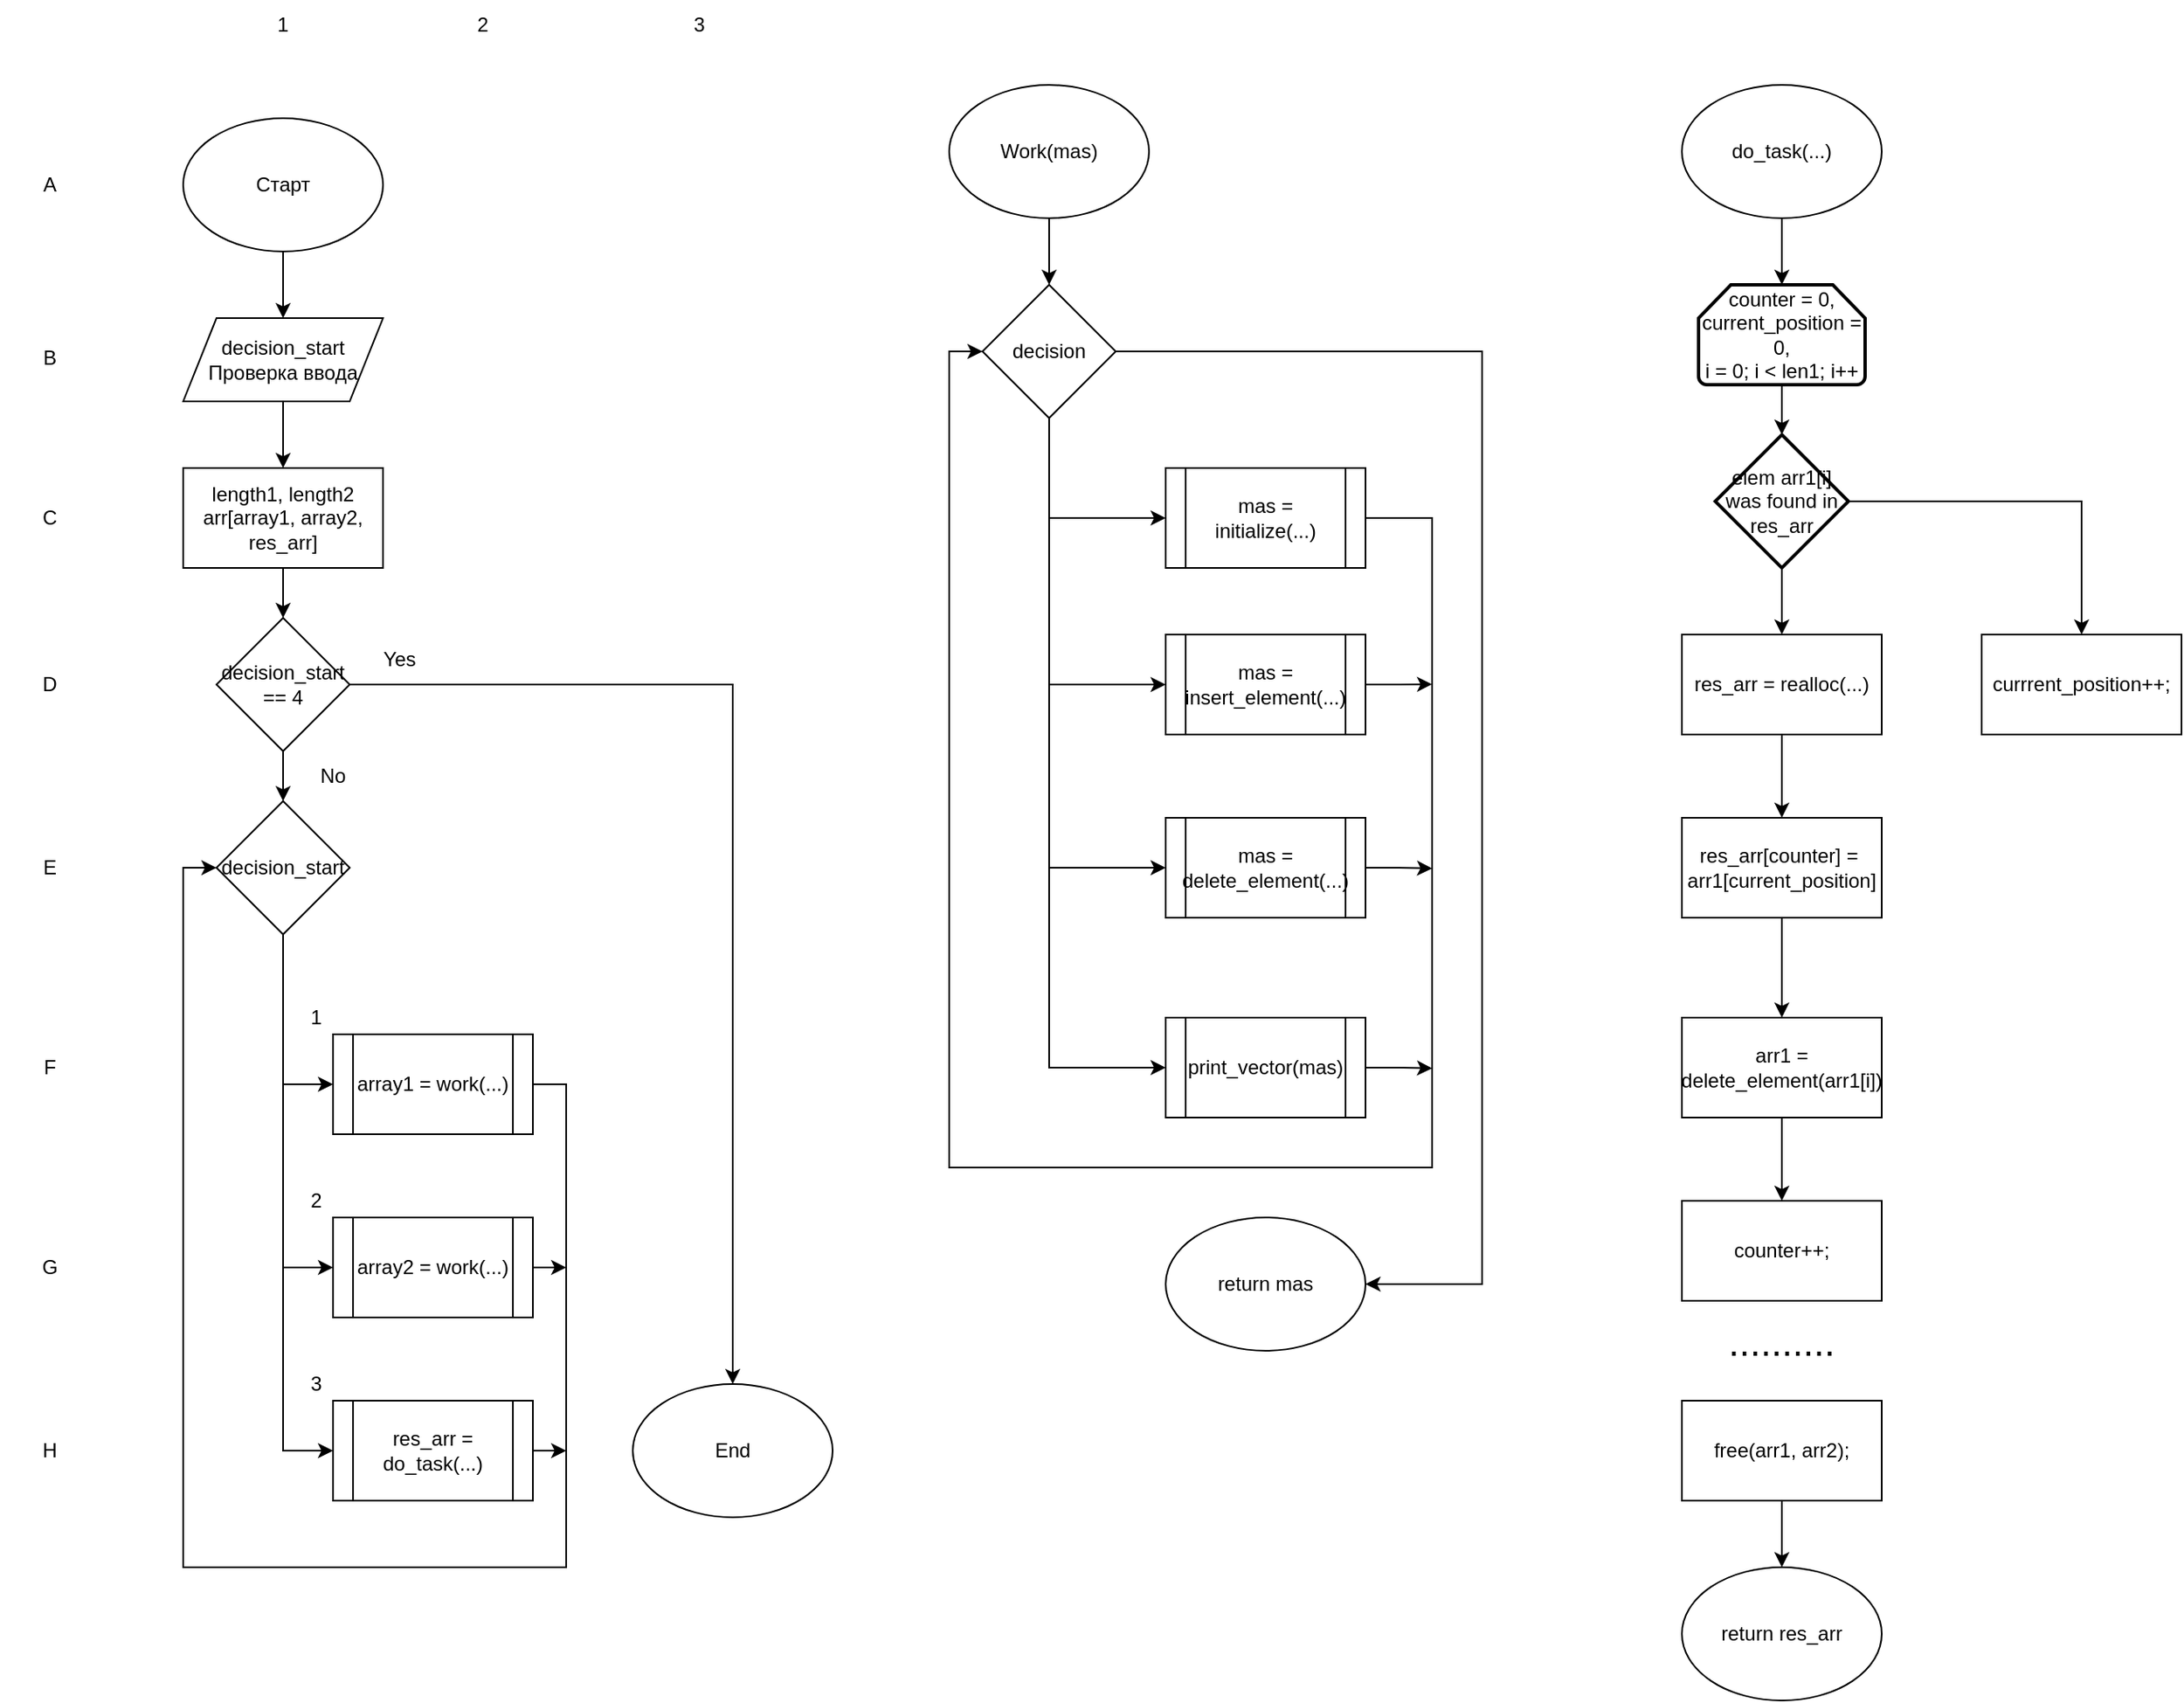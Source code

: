 <mxfile version="20.6.0" type="github">
  <diagram id="C5RBs43oDa-KdzZeNtuy" name="Page-1">
    <mxGraphModel dx="1426" dy="1829" grid="1" gridSize="10" guides="1" tooltips="1" connect="1" arrows="1" fold="1" page="1" pageScale="1" pageWidth="827" pageHeight="1169" math="0" shadow="0">
      <root>
        <mxCell id="WIyWlLk6GJQsqaUBKTNV-0" />
        <mxCell id="WIyWlLk6GJQsqaUBKTNV-1" parent="WIyWlLk6GJQsqaUBKTNV-0" />
        <mxCell id="dUaMAZoC3RtBpwjw6t-I-2" value="" style="edgeStyle=orthogonalEdgeStyle;rounded=0;orthogonalLoop=1;jettySize=auto;html=1;" parent="WIyWlLk6GJQsqaUBKTNV-1" source="dUaMAZoC3RtBpwjw6t-I-0" target="dUaMAZoC3RtBpwjw6t-I-1" edge="1">
          <mxGeometry relative="1" as="geometry" />
        </mxCell>
        <mxCell id="dUaMAZoC3RtBpwjw6t-I-0" value="Старт" style="ellipse;whiteSpace=wrap;html=1;" parent="WIyWlLk6GJQsqaUBKTNV-1" vertex="1">
          <mxGeometry x="30" y="30" width="120" height="80" as="geometry" />
        </mxCell>
        <mxCell id="dUaMAZoC3RtBpwjw6t-I-8" value="" style="edgeStyle=orthogonalEdgeStyle;rounded=0;orthogonalLoop=1;jettySize=auto;html=1;" parent="WIyWlLk6GJQsqaUBKTNV-1" source="dUaMAZoC3RtBpwjw6t-I-1" target="dUaMAZoC3RtBpwjw6t-I-7" edge="1">
          <mxGeometry relative="1" as="geometry" />
        </mxCell>
        <mxCell id="dUaMAZoC3RtBpwjw6t-I-1" value="decision_start&lt;br&gt;Проверка ввода" style="shape=parallelogram;perimeter=parallelogramPerimeter;whiteSpace=wrap;html=1;fixedSize=1;" parent="WIyWlLk6GJQsqaUBKTNV-1" vertex="1">
          <mxGeometry x="30" y="150" width="120" height="50" as="geometry" />
        </mxCell>
        <mxCell id="CnoShTyZxEkPXOH1vbHl-3" style="edgeStyle=orthogonalEdgeStyle;rounded=0;orthogonalLoop=1;jettySize=auto;html=1;exitX=0.5;exitY=1;exitDx=0;exitDy=0;entryX=0;entryY=0.5;entryDx=0;entryDy=0;" edge="1" parent="WIyWlLk6GJQsqaUBKTNV-1" source="dUaMAZoC3RtBpwjw6t-I-3" target="CnoShTyZxEkPXOH1vbHl-0">
          <mxGeometry relative="1" as="geometry" />
        </mxCell>
        <mxCell id="CnoShTyZxEkPXOH1vbHl-4" style="edgeStyle=orthogonalEdgeStyle;rounded=0;orthogonalLoop=1;jettySize=auto;html=1;exitX=0.5;exitY=1;exitDx=0;exitDy=0;entryX=0;entryY=0.5;entryDx=0;entryDy=0;" edge="1" parent="WIyWlLk6GJQsqaUBKTNV-1" source="dUaMAZoC3RtBpwjw6t-I-3" target="CnoShTyZxEkPXOH1vbHl-1">
          <mxGeometry relative="1" as="geometry" />
        </mxCell>
        <mxCell id="CnoShTyZxEkPXOH1vbHl-5" style="edgeStyle=orthogonalEdgeStyle;rounded=0;orthogonalLoop=1;jettySize=auto;html=1;exitX=0.5;exitY=1;exitDx=0;exitDy=0;entryX=0;entryY=0.5;entryDx=0;entryDy=0;" edge="1" parent="WIyWlLk6GJQsqaUBKTNV-1" source="dUaMAZoC3RtBpwjw6t-I-3" target="CnoShTyZxEkPXOH1vbHl-2">
          <mxGeometry relative="1" as="geometry" />
        </mxCell>
        <mxCell id="dUaMAZoC3RtBpwjw6t-I-3" value="decision_start" style="rhombus;whiteSpace=wrap;html=1;" parent="WIyWlLk6GJQsqaUBKTNV-1" vertex="1">
          <mxGeometry x="50" y="440" width="80" height="80" as="geometry" />
        </mxCell>
        <mxCell id="dUaMAZoC3RtBpwjw6t-I-32" value="" style="edgeStyle=orthogonalEdgeStyle;rounded=0;orthogonalLoop=1;jettySize=auto;html=1;" parent="WIyWlLk6GJQsqaUBKTNV-1" source="dUaMAZoC3RtBpwjw6t-I-7" target="dUaMAZoC3RtBpwjw6t-I-13" edge="1">
          <mxGeometry relative="1" as="geometry" />
        </mxCell>
        <mxCell id="dUaMAZoC3RtBpwjw6t-I-7" value="length1, length2&lt;br&gt;arr[array1, array2, res_arr]" style="rounded=0;whiteSpace=wrap;html=1;" parent="WIyWlLk6GJQsqaUBKTNV-1" vertex="1">
          <mxGeometry x="30" y="240" width="120" height="60" as="geometry" />
        </mxCell>
        <mxCell id="dUaMAZoC3RtBpwjw6t-I-28" style="edgeStyle=orthogonalEdgeStyle;rounded=0;orthogonalLoop=1;jettySize=auto;html=1;exitX=1;exitY=0.5;exitDx=0;exitDy=0;" parent="WIyWlLk6GJQsqaUBKTNV-1" source="dUaMAZoC3RtBpwjw6t-I-13" target="dUaMAZoC3RtBpwjw6t-I-23" edge="1">
          <mxGeometry relative="1" as="geometry" />
        </mxCell>
        <mxCell id="dUaMAZoC3RtBpwjw6t-I-33" value="" style="edgeStyle=orthogonalEdgeStyle;rounded=0;orthogonalLoop=1;jettySize=auto;html=1;" parent="WIyWlLk6GJQsqaUBKTNV-1" source="dUaMAZoC3RtBpwjw6t-I-13" target="dUaMAZoC3RtBpwjw6t-I-3" edge="1">
          <mxGeometry relative="1" as="geometry" />
        </mxCell>
        <mxCell id="dUaMAZoC3RtBpwjw6t-I-13" value="decision_start == 4" style="rhombus;whiteSpace=wrap;html=1;" parent="WIyWlLk6GJQsqaUBKTNV-1" vertex="1">
          <mxGeometry x="50" y="330" width="80" height="80" as="geometry" />
        </mxCell>
        <mxCell id="dUaMAZoC3RtBpwjw6t-I-23" value="End" style="ellipse;whiteSpace=wrap;html=1;" parent="WIyWlLk6GJQsqaUBKTNV-1" vertex="1">
          <mxGeometry x="300" y="790" width="120" height="80" as="geometry" />
        </mxCell>
        <mxCell id="oWPAb_pkZkKSnJByGjuv-6" value="" style="edgeStyle=orthogonalEdgeStyle;rounded=0;orthogonalLoop=1;jettySize=auto;html=1;" parent="WIyWlLk6GJQsqaUBKTNV-1" source="oWPAb_pkZkKSnJByGjuv-0" edge="1">
          <mxGeometry relative="1" as="geometry">
            <mxPoint x="550" y="130" as="targetPoint" />
          </mxGeometry>
        </mxCell>
        <mxCell id="oWPAb_pkZkKSnJByGjuv-0" value="Work(mas)" style="ellipse;whiteSpace=wrap;html=1;" parent="WIyWlLk6GJQsqaUBKTNV-1" vertex="1">
          <mxGeometry x="490" y="10" width="120" height="80" as="geometry" />
        </mxCell>
        <mxCell id="CnoShTyZxEkPXOH1vbHl-29" style="edgeStyle=orthogonalEdgeStyle;rounded=0;orthogonalLoop=1;jettySize=auto;html=1;exitX=0.5;exitY=1;exitDx=0;exitDy=0;entryX=0;entryY=0.5;entryDx=0;entryDy=0;" edge="1" parent="WIyWlLk6GJQsqaUBKTNV-1" source="oWPAb_pkZkKSnJByGjuv-1" target="CnoShTyZxEkPXOH1vbHl-25">
          <mxGeometry relative="1" as="geometry" />
        </mxCell>
        <mxCell id="CnoShTyZxEkPXOH1vbHl-30" style="edgeStyle=orthogonalEdgeStyle;rounded=0;orthogonalLoop=1;jettySize=auto;html=1;exitX=0.5;exitY=1;exitDx=0;exitDy=0;entryX=0;entryY=0.5;entryDx=0;entryDy=0;" edge="1" parent="WIyWlLk6GJQsqaUBKTNV-1" source="oWPAb_pkZkKSnJByGjuv-1" target="CnoShTyZxEkPXOH1vbHl-26">
          <mxGeometry relative="1" as="geometry" />
        </mxCell>
        <mxCell id="CnoShTyZxEkPXOH1vbHl-31" style="edgeStyle=orthogonalEdgeStyle;rounded=0;orthogonalLoop=1;jettySize=auto;html=1;exitX=0.5;exitY=1;exitDx=0;exitDy=0;entryX=0;entryY=0.5;entryDx=0;entryDy=0;" edge="1" parent="WIyWlLk6GJQsqaUBKTNV-1" source="oWPAb_pkZkKSnJByGjuv-1" target="CnoShTyZxEkPXOH1vbHl-27">
          <mxGeometry relative="1" as="geometry" />
        </mxCell>
        <mxCell id="CnoShTyZxEkPXOH1vbHl-32" style="edgeStyle=orthogonalEdgeStyle;rounded=0;orthogonalLoop=1;jettySize=auto;html=1;exitX=0.5;exitY=1;exitDx=0;exitDy=0;entryX=0;entryY=0.5;entryDx=0;entryDy=0;" edge="1" parent="WIyWlLk6GJQsqaUBKTNV-1" source="oWPAb_pkZkKSnJByGjuv-1" target="CnoShTyZxEkPXOH1vbHl-28">
          <mxGeometry relative="1" as="geometry" />
        </mxCell>
        <mxCell id="CnoShTyZxEkPXOH1vbHl-37" style="edgeStyle=orthogonalEdgeStyle;rounded=0;orthogonalLoop=1;jettySize=auto;html=1;exitX=1;exitY=0.5;exitDx=0;exitDy=0;" edge="1" parent="WIyWlLk6GJQsqaUBKTNV-1" source="oWPAb_pkZkKSnJByGjuv-1">
          <mxGeometry relative="1" as="geometry">
            <mxPoint x="740" y="730" as="targetPoint" />
            <Array as="points">
              <mxPoint x="810" y="170" />
              <mxPoint x="810" y="730" />
            </Array>
          </mxGeometry>
        </mxCell>
        <mxCell id="oWPAb_pkZkKSnJByGjuv-1" value="decision" style="rhombus;whiteSpace=wrap;html=1;" parent="WIyWlLk6GJQsqaUBKTNV-1" vertex="1">
          <mxGeometry x="510" y="130" width="80" height="80" as="geometry" />
        </mxCell>
        <mxCell id="oWPAb_pkZkKSnJByGjuv-12" value="return mas" style="ellipse;whiteSpace=wrap;html=1;" parent="WIyWlLk6GJQsqaUBKTNV-1" vertex="1">
          <mxGeometry x="620" y="690" width="120" height="80" as="geometry" />
        </mxCell>
        <mxCell id="oWPAb_pkZkKSnJByGjuv-42" value="" style="edgeStyle=orthogonalEdgeStyle;rounded=0;orthogonalLoop=1;jettySize=auto;html=1;" parent="WIyWlLk6GJQsqaUBKTNV-1" source="oWPAb_pkZkKSnJByGjuv-14" target="oWPAb_pkZkKSnJByGjuv-17" edge="1">
          <mxGeometry relative="1" as="geometry" />
        </mxCell>
        <mxCell id="oWPAb_pkZkKSnJByGjuv-14" value="do_task(...)" style="ellipse;whiteSpace=wrap;html=1;" parent="WIyWlLk6GJQsqaUBKTNV-1" vertex="1">
          <mxGeometry x="930" y="10" width="120" height="80" as="geometry" />
        </mxCell>
        <mxCell id="oWPAb_pkZkKSnJByGjuv-19" value="" style="edgeStyle=orthogonalEdgeStyle;rounded=0;orthogonalLoop=1;jettySize=auto;html=1;" parent="WIyWlLk6GJQsqaUBKTNV-1" source="oWPAb_pkZkKSnJByGjuv-17" target="oWPAb_pkZkKSnJByGjuv-18" edge="1">
          <mxGeometry relative="1" as="geometry" />
        </mxCell>
        <mxCell id="oWPAb_pkZkKSnJByGjuv-17" value="counter = 0,&lt;br&gt;current_position = 0,&lt;br&gt;i = 0; i &amp;lt; len1; i++" style="strokeWidth=2;html=1;shape=mxgraph.flowchart.loop_limit;whiteSpace=wrap;" parent="WIyWlLk6GJQsqaUBKTNV-1" vertex="1">
          <mxGeometry x="940" y="130" width="100" height="60" as="geometry" />
        </mxCell>
        <mxCell id="oWPAb_pkZkKSnJByGjuv-43" value="" style="edgeStyle=orthogonalEdgeStyle;rounded=0;orthogonalLoop=1;jettySize=auto;html=1;" parent="WIyWlLk6GJQsqaUBKTNV-1" source="oWPAb_pkZkKSnJByGjuv-18" target="oWPAb_pkZkKSnJByGjuv-20" edge="1">
          <mxGeometry relative="1" as="geometry" />
        </mxCell>
        <mxCell id="oWPAb_pkZkKSnJByGjuv-44" style="edgeStyle=orthogonalEdgeStyle;rounded=0;orthogonalLoop=1;jettySize=auto;html=1;exitX=1;exitY=0.5;exitDx=0;exitDy=0;entryX=0.5;entryY=0;entryDx=0;entryDy=0;" parent="WIyWlLk6GJQsqaUBKTNV-1" source="oWPAb_pkZkKSnJByGjuv-18" target="oWPAb_pkZkKSnJByGjuv-25" edge="1">
          <mxGeometry relative="1" as="geometry" />
        </mxCell>
        <mxCell id="oWPAb_pkZkKSnJByGjuv-18" value="elem arr1[i]&lt;br&gt;was found in&lt;br&gt;res_arr" style="rhombus;whiteSpace=wrap;html=1;strokeWidth=2;" parent="WIyWlLk6GJQsqaUBKTNV-1" vertex="1">
          <mxGeometry x="950" y="220" width="80" height="80" as="geometry" />
        </mxCell>
        <mxCell id="oWPAb_pkZkKSnJByGjuv-45" value="" style="edgeStyle=orthogonalEdgeStyle;rounded=0;orthogonalLoop=1;jettySize=auto;html=1;" parent="WIyWlLk6GJQsqaUBKTNV-1" source="oWPAb_pkZkKSnJByGjuv-20" target="oWPAb_pkZkKSnJByGjuv-21" edge="1">
          <mxGeometry relative="1" as="geometry" />
        </mxCell>
        <mxCell id="oWPAb_pkZkKSnJByGjuv-20" value="res_arr = realloc(...)" style="rounded=0;whiteSpace=wrap;html=1;" parent="WIyWlLk6GJQsqaUBKTNV-1" vertex="1">
          <mxGeometry x="930" y="340" width="120" height="60" as="geometry" />
        </mxCell>
        <mxCell id="oWPAb_pkZkKSnJByGjuv-46" value="" style="edgeStyle=orthogonalEdgeStyle;rounded=0;orthogonalLoop=1;jettySize=auto;html=1;" parent="WIyWlLk6GJQsqaUBKTNV-1" source="oWPAb_pkZkKSnJByGjuv-21" target="oWPAb_pkZkKSnJByGjuv-22" edge="1">
          <mxGeometry relative="1" as="geometry" />
        </mxCell>
        <mxCell id="oWPAb_pkZkKSnJByGjuv-21" value="res_arr[counter] =&amp;nbsp;&lt;br&gt;arr1[current_position]" style="rounded=0;whiteSpace=wrap;html=1;" parent="WIyWlLk6GJQsqaUBKTNV-1" vertex="1">
          <mxGeometry x="930" y="450" width="120" height="60" as="geometry" />
        </mxCell>
        <mxCell id="oWPAb_pkZkKSnJByGjuv-24" value="" style="edgeStyle=orthogonalEdgeStyle;rounded=0;orthogonalLoop=1;jettySize=auto;html=1;" parent="WIyWlLk6GJQsqaUBKTNV-1" source="oWPAb_pkZkKSnJByGjuv-22" target="oWPAb_pkZkKSnJByGjuv-23" edge="1">
          <mxGeometry relative="1" as="geometry" />
        </mxCell>
        <mxCell id="oWPAb_pkZkKSnJByGjuv-22" value="arr1 = delete_element(arr1[i])" style="rounded=0;whiteSpace=wrap;html=1;" parent="WIyWlLk6GJQsqaUBKTNV-1" vertex="1">
          <mxGeometry x="930" y="570" width="120" height="60" as="geometry" />
        </mxCell>
        <mxCell id="oWPAb_pkZkKSnJByGjuv-23" value="counter++;" style="whiteSpace=wrap;html=1;rounded=0;" parent="WIyWlLk6GJQsqaUBKTNV-1" vertex="1">
          <mxGeometry x="930" y="680" width="120" height="60" as="geometry" />
        </mxCell>
        <mxCell id="oWPAb_pkZkKSnJByGjuv-25" value="currrent_position++;" style="rounded=0;whiteSpace=wrap;html=1;" parent="WIyWlLk6GJQsqaUBKTNV-1" vertex="1">
          <mxGeometry x="1110" y="340" width="120" height="60" as="geometry" />
        </mxCell>
        <mxCell id="oWPAb_pkZkKSnJByGjuv-47" value="" style="edgeStyle=orthogonalEdgeStyle;rounded=0;orthogonalLoop=1;jettySize=auto;html=1;" parent="WIyWlLk6GJQsqaUBKTNV-1" source="oWPAb_pkZkKSnJByGjuv-26" target="oWPAb_pkZkKSnJByGjuv-29" edge="1">
          <mxGeometry relative="1" as="geometry" />
        </mxCell>
        <mxCell id="oWPAb_pkZkKSnJByGjuv-26" value="free(arr1, arr2);" style="rounded=0;whiteSpace=wrap;html=1;" parent="WIyWlLk6GJQsqaUBKTNV-1" vertex="1">
          <mxGeometry x="930" y="800" width="120" height="60" as="geometry" />
        </mxCell>
        <mxCell id="oWPAb_pkZkKSnJByGjuv-29" value="return res_arr" style="ellipse;whiteSpace=wrap;html=1;" parent="WIyWlLk6GJQsqaUBKTNV-1" vertex="1">
          <mxGeometry x="930" y="900" width="120" height="80" as="geometry" />
        </mxCell>
        <mxCell id="oWPAb_pkZkKSnJByGjuv-49" value="&lt;font style=&quot;font-size: 23px;&quot;&gt;..........&lt;/font&gt;" style="text;html=1;strokeColor=none;fillColor=none;align=center;verticalAlign=middle;whiteSpace=wrap;rounded=0;strokeWidth=5;" parent="WIyWlLk6GJQsqaUBKTNV-1" vertex="1">
          <mxGeometry x="960" y="750" width="60" height="30" as="geometry" />
        </mxCell>
        <mxCell id="CnoShTyZxEkPXOH1vbHl-6" style="edgeStyle=orthogonalEdgeStyle;rounded=0;orthogonalLoop=1;jettySize=auto;html=1;exitX=1;exitY=0.5;exitDx=0;exitDy=0;entryX=0;entryY=0.5;entryDx=0;entryDy=0;" edge="1" parent="WIyWlLk6GJQsqaUBKTNV-1" source="CnoShTyZxEkPXOH1vbHl-0" target="dUaMAZoC3RtBpwjw6t-I-3">
          <mxGeometry relative="1" as="geometry">
            <Array as="points">
              <mxPoint x="260" y="610" />
              <mxPoint x="260" y="900" />
              <mxPoint x="30" y="900" />
              <mxPoint x="30" y="480" />
            </Array>
          </mxGeometry>
        </mxCell>
        <mxCell id="CnoShTyZxEkPXOH1vbHl-0" value="array1 = work(...)" style="shape=process;whiteSpace=wrap;html=1;backgroundOutline=1;" vertex="1" parent="WIyWlLk6GJQsqaUBKTNV-1">
          <mxGeometry x="120" y="580" width="120" height="60" as="geometry" />
        </mxCell>
        <mxCell id="CnoShTyZxEkPXOH1vbHl-7" style="edgeStyle=orthogonalEdgeStyle;rounded=0;orthogonalLoop=1;jettySize=auto;html=1;exitX=1;exitY=0.5;exitDx=0;exitDy=0;" edge="1" parent="WIyWlLk6GJQsqaUBKTNV-1" source="CnoShTyZxEkPXOH1vbHl-1">
          <mxGeometry relative="1" as="geometry">
            <mxPoint x="260" y="720" as="targetPoint" />
          </mxGeometry>
        </mxCell>
        <mxCell id="CnoShTyZxEkPXOH1vbHl-1" value="array2 = work(...)" style="shape=process;whiteSpace=wrap;html=1;backgroundOutline=1;" vertex="1" parent="WIyWlLk6GJQsqaUBKTNV-1">
          <mxGeometry x="120" y="690" width="120" height="60" as="geometry" />
        </mxCell>
        <mxCell id="CnoShTyZxEkPXOH1vbHl-8" style="edgeStyle=orthogonalEdgeStyle;rounded=0;orthogonalLoop=1;jettySize=auto;html=1;exitX=1;exitY=0.5;exitDx=0;exitDy=0;" edge="1" parent="WIyWlLk6GJQsqaUBKTNV-1" source="CnoShTyZxEkPXOH1vbHl-2">
          <mxGeometry relative="1" as="geometry">
            <mxPoint x="260" y="830.588" as="targetPoint" />
          </mxGeometry>
        </mxCell>
        <mxCell id="CnoShTyZxEkPXOH1vbHl-2" value="res_arr = do_task(...)" style="shape=process;whiteSpace=wrap;html=1;backgroundOutline=1;" vertex="1" parent="WIyWlLk6GJQsqaUBKTNV-1">
          <mxGeometry x="120" y="800" width="120" height="60" as="geometry" />
        </mxCell>
        <mxCell id="CnoShTyZxEkPXOH1vbHl-9" value="Yes" style="text;html=1;strokeColor=none;fillColor=none;align=center;verticalAlign=middle;whiteSpace=wrap;rounded=0;" vertex="1" parent="WIyWlLk6GJQsqaUBKTNV-1">
          <mxGeometry x="130" y="340" width="60" height="30" as="geometry" />
        </mxCell>
        <mxCell id="CnoShTyZxEkPXOH1vbHl-10" value="No" style="text;html=1;strokeColor=none;fillColor=none;align=center;verticalAlign=middle;whiteSpace=wrap;rounded=0;" vertex="1" parent="WIyWlLk6GJQsqaUBKTNV-1">
          <mxGeometry x="90" y="410" width="60" height="30" as="geometry" />
        </mxCell>
        <mxCell id="CnoShTyZxEkPXOH1vbHl-11" value="1" style="text;html=1;strokeColor=none;fillColor=none;align=center;verticalAlign=middle;whiteSpace=wrap;rounded=0;" vertex="1" parent="WIyWlLk6GJQsqaUBKTNV-1">
          <mxGeometry x="90" y="559" width="40" height="21" as="geometry" />
        </mxCell>
        <mxCell id="CnoShTyZxEkPXOH1vbHl-12" value="2" style="text;html=1;strokeColor=none;fillColor=none;align=center;verticalAlign=middle;whiteSpace=wrap;rounded=0;" vertex="1" parent="WIyWlLk6GJQsqaUBKTNV-1">
          <mxGeometry x="90" y="669" width="40" height="21" as="geometry" />
        </mxCell>
        <mxCell id="CnoShTyZxEkPXOH1vbHl-13" value="3" style="text;html=1;strokeColor=none;fillColor=none;align=center;verticalAlign=middle;whiteSpace=wrap;rounded=0;" vertex="1" parent="WIyWlLk6GJQsqaUBKTNV-1">
          <mxGeometry x="95" y="780" width="30" height="20" as="geometry" />
        </mxCell>
        <mxCell id="CnoShTyZxEkPXOH1vbHl-14" value="1" style="text;html=1;strokeColor=none;fillColor=none;align=center;verticalAlign=middle;whiteSpace=wrap;rounded=0;" vertex="1" parent="WIyWlLk6GJQsqaUBKTNV-1">
          <mxGeometry x="60" y="-41" width="60" height="30" as="geometry" />
        </mxCell>
        <mxCell id="CnoShTyZxEkPXOH1vbHl-15" value="2" style="text;html=1;strokeColor=none;fillColor=none;align=center;verticalAlign=middle;whiteSpace=wrap;rounded=0;" vertex="1" parent="WIyWlLk6GJQsqaUBKTNV-1">
          <mxGeometry x="180" y="-41" width="60" height="30" as="geometry" />
        </mxCell>
        <mxCell id="CnoShTyZxEkPXOH1vbHl-16" value="3" style="text;html=1;strokeColor=none;fillColor=none;align=center;verticalAlign=middle;whiteSpace=wrap;rounded=0;" vertex="1" parent="WIyWlLk6GJQsqaUBKTNV-1">
          <mxGeometry x="310" y="-41" width="60" height="30" as="geometry" />
        </mxCell>
        <mxCell id="CnoShTyZxEkPXOH1vbHl-17" value="A" style="text;html=1;strokeColor=none;fillColor=none;align=center;verticalAlign=middle;whiteSpace=wrap;rounded=0;" vertex="1" parent="WIyWlLk6GJQsqaUBKTNV-1">
          <mxGeometry x="-80" y="55" width="60" height="30" as="geometry" />
        </mxCell>
        <mxCell id="CnoShTyZxEkPXOH1vbHl-18" value="B" style="text;html=1;strokeColor=none;fillColor=none;align=center;verticalAlign=middle;whiteSpace=wrap;rounded=0;" vertex="1" parent="WIyWlLk6GJQsqaUBKTNV-1">
          <mxGeometry x="-80" y="159" width="60" height="30" as="geometry" />
        </mxCell>
        <mxCell id="CnoShTyZxEkPXOH1vbHl-19" value="C" style="text;html=1;strokeColor=none;fillColor=none;align=center;verticalAlign=middle;whiteSpace=wrap;rounded=0;" vertex="1" parent="WIyWlLk6GJQsqaUBKTNV-1">
          <mxGeometry x="-80" y="255" width="60" height="30" as="geometry" />
        </mxCell>
        <mxCell id="CnoShTyZxEkPXOH1vbHl-20" value="D" style="text;html=1;strokeColor=none;fillColor=none;align=center;verticalAlign=middle;whiteSpace=wrap;rounded=0;" vertex="1" parent="WIyWlLk6GJQsqaUBKTNV-1">
          <mxGeometry x="-80" y="355" width="60" height="30" as="geometry" />
        </mxCell>
        <mxCell id="CnoShTyZxEkPXOH1vbHl-21" value="E" style="text;html=1;strokeColor=none;fillColor=none;align=center;verticalAlign=middle;whiteSpace=wrap;rounded=0;" vertex="1" parent="WIyWlLk6GJQsqaUBKTNV-1">
          <mxGeometry x="-80" y="465" width="60" height="30" as="geometry" />
        </mxCell>
        <mxCell id="CnoShTyZxEkPXOH1vbHl-22" value="F" style="text;html=1;strokeColor=none;fillColor=none;align=center;verticalAlign=middle;whiteSpace=wrap;rounded=0;" vertex="1" parent="WIyWlLk6GJQsqaUBKTNV-1">
          <mxGeometry x="-80" y="585" width="60" height="30" as="geometry" />
        </mxCell>
        <mxCell id="CnoShTyZxEkPXOH1vbHl-23" value="G" style="text;html=1;strokeColor=none;fillColor=none;align=center;verticalAlign=middle;whiteSpace=wrap;rounded=0;" vertex="1" parent="WIyWlLk6GJQsqaUBKTNV-1">
          <mxGeometry x="-80" y="705" width="60" height="30" as="geometry" />
        </mxCell>
        <mxCell id="CnoShTyZxEkPXOH1vbHl-24" value="H" style="text;html=1;strokeColor=none;fillColor=none;align=center;verticalAlign=middle;whiteSpace=wrap;rounded=0;" vertex="1" parent="WIyWlLk6GJQsqaUBKTNV-1">
          <mxGeometry x="-80" y="815" width="60" height="30" as="geometry" />
        </mxCell>
        <mxCell id="CnoShTyZxEkPXOH1vbHl-33" style="edgeStyle=orthogonalEdgeStyle;rounded=0;orthogonalLoop=1;jettySize=auto;html=1;exitX=1;exitY=0.5;exitDx=0;exitDy=0;entryX=0;entryY=0.5;entryDx=0;entryDy=0;" edge="1" parent="WIyWlLk6GJQsqaUBKTNV-1" source="CnoShTyZxEkPXOH1vbHl-25" target="oWPAb_pkZkKSnJByGjuv-1">
          <mxGeometry relative="1" as="geometry">
            <mxPoint x="780" y="269.824" as="targetPoint" />
            <Array as="points">
              <mxPoint x="780" y="270" />
              <mxPoint x="780" y="660" />
              <mxPoint x="490" y="660" />
              <mxPoint x="490" y="170" />
            </Array>
          </mxGeometry>
        </mxCell>
        <mxCell id="CnoShTyZxEkPXOH1vbHl-25" value="mas = initialize(...)" style="shape=process;whiteSpace=wrap;html=1;backgroundOutline=1;" vertex="1" parent="WIyWlLk6GJQsqaUBKTNV-1">
          <mxGeometry x="620" y="240" width="120" height="60" as="geometry" />
        </mxCell>
        <mxCell id="CnoShTyZxEkPXOH1vbHl-34" style="edgeStyle=orthogonalEdgeStyle;rounded=0;orthogonalLoop=1;jettySize=auto;html=1;exitX=1;exitY=0.5;exitDx=0;exitDy=0;" edge="1" parent="WIyWlLk6GJQsqaUBKTNV-1" source="CnoShTyZxEkPXOH1vbHl-26">
          <mxGeometry relative="1" as="geometry">
            <mxPoint x="780" y="369.824" as="targetPoint" />
          </mxGeometry>
        </mxCell>
        <mxCell id="CnoShTyZxEkPXOH1vbHl-26" value="mas = insert_element(...)" style="shape=process;whiteSpace=wrap;html=1;backgroundOutline=1;" vertex="1" parent="WIyWlLk6GJQsqaUBKTNV-1">
          <mxGeometry x="620" y="340" width="120" height="60" as="geometry" />
        </mxCell>
        <mxCell id="CnoShTyZxEkPXOH1vbHl-35" style="edgeStyle=orthogonalEdgeStyle;rounded=0;orthogonalLoop=1;jettySize=auto;html=1;exitX=1;exitY=0.5;exitDx=0;exitDy=0;" edge="1" parent="WIyWlLk6GJQsqaUBKTNV-1" source="CnoShTyZxEkPXOH1vbHl-27">
          <mxGeometry relative="1" as="geometry">
            <mxPoint x="780" y="480.412" as="targetPoint" />
          </mxGeometry>
        </mxCell>
        <mxCell id="CnoShTyZxEkPXOH1vbHl-27" value="mas = delete_element(...)" style="shape=process;whiteSpace=wrap;html=1;backgroundOutline=1;" vertex="1" parent="WIyWlLk6GJQsqaUBKTNV-1">
          <mxGeometry x="620" y="450" width="120" height="60" as="geometry" />
        </mxCell>
        <mxCell id="CnoShTyZxEkPXOH1vbHl-36" style="edgeStyle=orthogonalEdgeStyle;rounded=0;orthogonalLoop=1;jettySize=auto;html=1;exitX=1;exitY=0.5;exitDx=0;exitDy=0;" edge="1" parent="WIyWlLk6GJQsqaUBKTNV-1" source="CnoShTyZxEkPXOH1vbHl-28">
          <mxGeometry relative="1" as="geometry">
            <mxPoint x="780" y="600.412" as="targetPoint" />
          </mxGeometry>
        </mxCell>
        <mxCell id="CnoShTyZxEkPXOH1vbHl-28" value="print_vector(mas)" style="shape=process;whiteSpace=wrap;html=1;backgroundOutline=1;" vertex="1" parent="WIyWlLk6GJQsqaUBKTNV-1">
          <mxGeometry x="620" y="570" width="120" height="60" as="geometry" />
        </mxCell>
      </root>
    </mxGraphModel>
  </diagram>
</mxfile>
